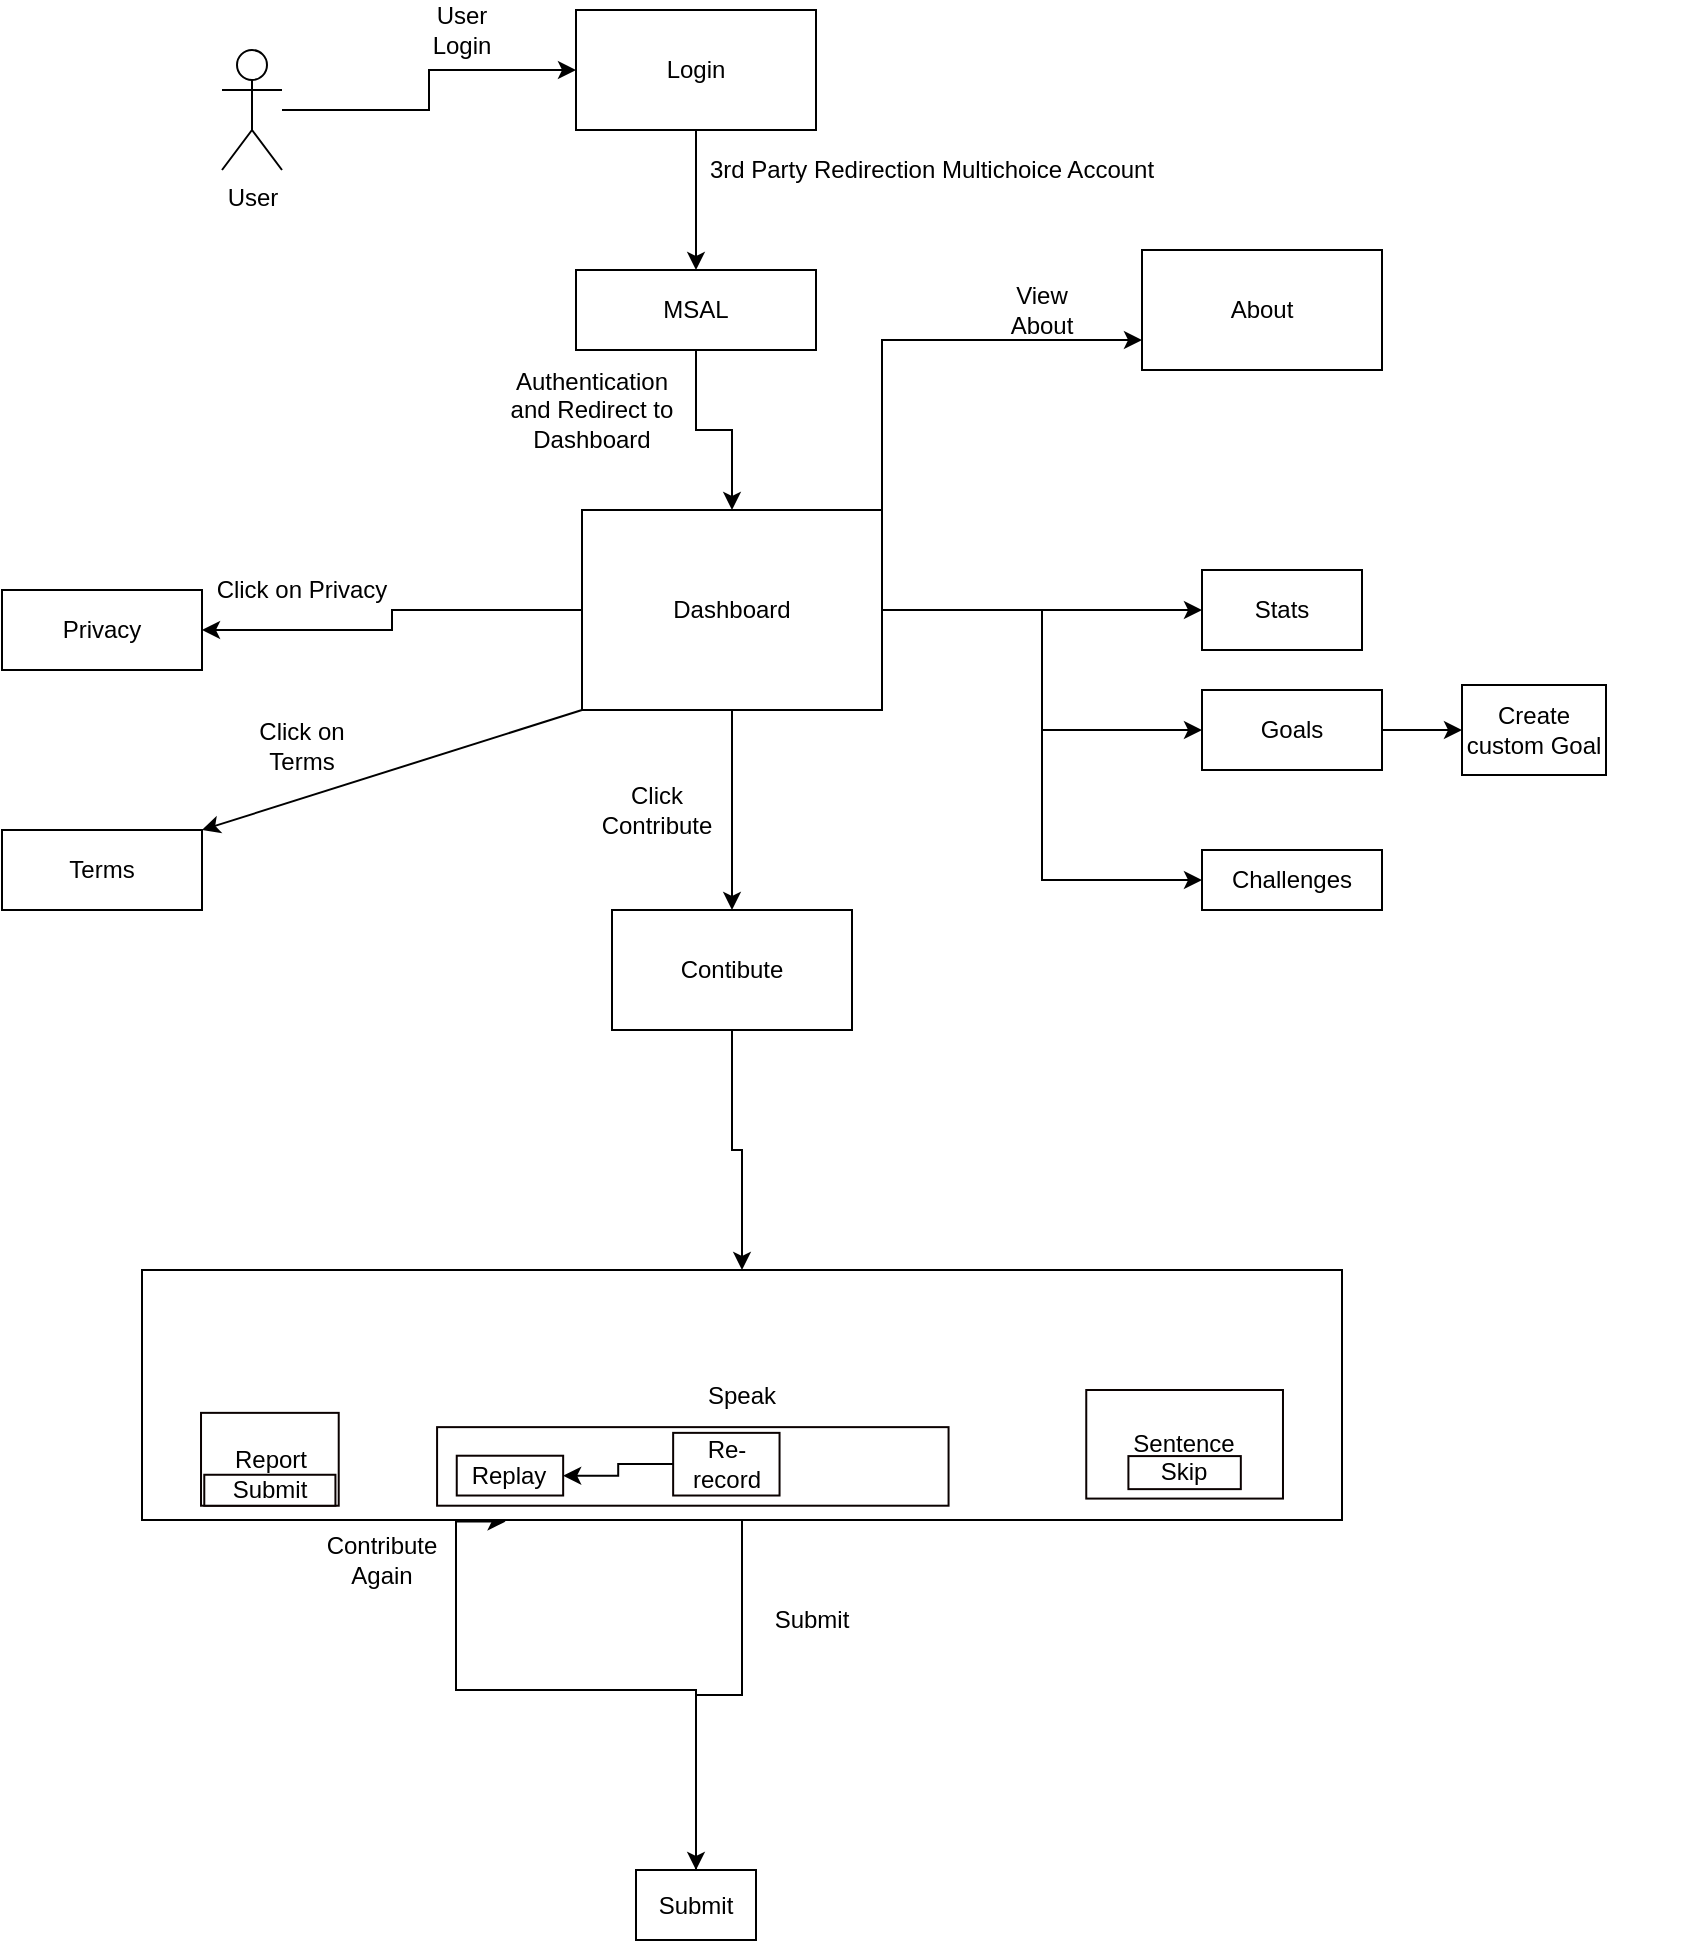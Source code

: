 <mxfile version="14.8.4" type="github">
  <diagram id="1C3v_rqTRUMrfjCUar3W" name="Page-1">
    <mxGraphModel dx="862" dy="484" grid="1" gridSize="10" guides="1" tooltips="1" connect="1" arrows="1" fold="1" page="1" pageScale="1" pageWidth="827" pageHeight="1169" math="0" shadow="0">
      <root>
        <mxCell id="0" />
        <mxCell id="1" parent="0" />
        <mxCell id="AJhkP5xOxFigWnNMQcIU-4" style="edgeStyle=orthogonalEdgeStyle;rounded=0;orthogonalLoop=1;jettySize=auto;html=1;entryX=0.5;entryY=0;entryDx=0;entryDy=0;" edge="1" parent="1" source="AJhkP5xOxFigWnNMQcIU-3" target="AJhkP5xOxFigWnNMQcIU-6">
          <mxGeometry relative="1" as="geometry">
            <mxPoint x="430" y="180" as="targetPoint" />
            <Array as="points" />
          </mxGeometry>
        </mxCell>
        <mxCell id="AJhkP5xOxFigWnNMQcIU-3" value="Login" style="rounded=0;whiteSpace=wrap;html=1;" vertex="1" parent="1">
          <mxGeometry x="297" y="30" width="120" height="60" as="geometry" />
        </mxCell>
        <mxCell id="AJhkP5xOxFigWnNMQcIU-12" style="edgeStyle=orthogonalEdgeStyle;rounded=0;orthogonalLoop=1;jettySize=auto;html=1;exitX=1;exitY=0.5;exitDx=0;exitDy=0;entryX=0;entryY=0.5;entryDx=0;entryDy=0;" edge="1" parent="1" source="AJhkP5xOxFigWnNMQcIU-5" target="AJhkP5xOxFigWnNMQcIU-10">
          <mxGeometry relative="1" as="geometry" />
        </mxCell>
        <mxCell id="AJhkP5xOxFigWnNMQcIU-15" style="edgeStyle=orthogonalEdgeStyle;rounded=0;orthogonalLoop=1;jettySize=auto;html=1;exitX=1;exitY=0.5;exitDx=0;exitDy=0;entryX=0;entryY=0.5;entryDx=0;entryDy=0;" edge="1" parent="1" source="AJhkP5xOxFigWnNMQcIU-5" target="AJhkP5xOxFigWnNMQcIU-14">
          <mxGeometry relative="1" as="geometry" />
        </mxCell>
        <mxCell id="AJhkP5xOxFigWnNMQcIU-30" style="edgeStyle=orthogonalEdgeStyle;rounded=0;orthogonalLoop=1;jettySize=auto;html=1;entryX=1;entryY=0.5;entryDx=0;entryDy=0;" edge="1" parent="1" source="AJhkP5xOxFigWnNMQcIU-5" target="AJhkP5xOxFigWnNMQcIU-31">
          <mxGeometry relative="1" as="geometry">
            <mxPoint x="180" y="330" as="targetPoint" />
          </mxGeometry>
        </mxCell>
        <mxCell id="AJhkP5xOxFigWnNMQcIU-39" style="edgeStyle=orthogonalEdgeStyle;rounded=0;orthogonalLoop=1;jettySize=auto;html=1;entryX=0.5;entryY=0;entryDx=0;entryDy=0;" edge="1" parent="1" source="AJhkP5xOxFigWnNMQcIU-5" target="AJhkP5xOxFigWnNMQcIU-38">
          <mxGeometry relative="1" as="geometry" />
        </mxCell>
        <mxCell id="AJhkP5xOxFigWnNMQcIU-99" style="edgeStyle=orthogonalEdgeStyle;rounded=0;orthogonalLoop=1;jettySize=auto;html=1;exitX=1;exitY=0;exitDx=0;exitDy=0;entryX=0;entryY=0.75;entryDx=0;entryDy=0;" edge="1" parent="1" source="AJhkP5xOxFigWnNMQcIU-5" target="AJhkP5xOxFigWnNMQcIU-24">
          <mxGeometry relative="1" as="geometry" />
        </mxCell>
        <mxCell id="AJhkP5xOxFigWnNMQcIU-100" style="edgeStyle=orthogonalEdgeStyle;rounded=0;orthogonalLoop=1;jettySize=auto;html=1;entryX=0;entryY=0.5;entryDx=0;entryDy=0;" edge="1" parent="1" source="AJhkP5xOxFigWnNMQcIU-5" target="AJhkP5xOxFigWnNMQcIU-20">
          <mxGeometry relative="1" as="geometry" />
        </mxCell>
        <mxCell id="AJhkP5xOxFigWnNMQcIU-5" value="Dashboard" style="rounded=0;whiteSpace=wrap;html=1;" vertex="1" parent="1">
          <mxGeometry x="300" y="280" width="150" height="100" as="geometry" />
        </mxCell>
        <mxCell id="AJhkP5xOxFigWnNMQcIU-43" style="edgeStyle=orthogonalEdgeStyle;rounded=0;orthogonalLoop=1;jettySize=auto;html=1;entryX=0.5;entryY=0;entryDx=0;entryDy=0;" edge="1" parent="1" source="AJhkP5xOxFigWnNMQcIU-6" target="AJhkP5xOxFigWnNMQcIU-5">
          <mxGeometry relative="1" as="geometry">
            <mxPoint x="430" y="160" as="targetPoint" />
          </mxGeometry>
        </mxCell>
        <mxCell id="AJhkP5xOxFigWnNMQcIU-6" value="MSAL" style="rounded=0;whiteSpace=wrap;html=1;" vertex="1" parent="1">
          <mxGeometry x="297" y="160" width="120" height="40" as="geometry" />
        </mxCell>
        <mxCell id="AJhkP5xOxFigWnNMQcIU-27" style="edgeStyle=orthogonalEdgeStyle;rounded=0;orthogonalLoop=1;jettySize=auto;html=1;" edge="1" parent="1" source="AJhkP5xOxFigWnNMQcIU-23" target="AJhkP5xOxFigWnNMQcIU-28">
          <mxGeometry relative="1" as="geometry">
            <mxPoint x="280" y="490" as="targetPoint" />
          </mxGeometry>
        </mxCell>
        <mxCell id="AJhkP5xOxFigWnNMQcIU-24" value="About" style="rounded=0;whiteSpace=wrap;html=1;" vertex="1" parent="1">
          <mxGeometry x="580" y="150" width="120" height="60" as="geometry" />
        </mxCell>
        <mxCell id="AJhkP5xOxFigWnNMQcIU-54" style="edgeStyle=orthogonalEdgeStyle;rounded=0;orthogonalLoop=1;jettySize=auto;html=1;entryX=0.303;entryY=1.006;entryDx=0;entryDy=0;entryPerimeter=0;" edge="1" parent="1" source="AJhkP5xOxFigWnNMQcIU-28" target="AJhkP5xOxFigWnNMQcIU-23">
          <mxGeometry relative="1" as="geometry">
            <Array as="points">
              <mxPoint x="357" y="870" />
              <mxPoint x="237" y="870" />
              <mxPoint x="237" y="786" />
            </Array>
          </mxGeometry>
        </mxCell>
        <mxCell id="AJhkP5xOxFigWnNMQcIU-28" value="Submit" style="rounded=0;whiteSpace=wrap;html=1;" vertex="1" parent="1">
          <mxGeometry x="327" y="960" width="60" height="35" as="geometry" />
        </mxCell>
        <mxCell id="AJhkP5xOxFigWnNMQcIU-31" value="Privacy" style="rounded=0;whiteSpace=wrap;html=1;" vertex="1" parent="1">
          <mxGeometry x="10" y="320" width="100" height="40" as="geometry" />
        </mxCell>
        <mxCell id="AJhkP5xOxFigWnNMQcIU-36" value="Terms" style="rounded=0;whiteSpace=wrap;html=1;" vertex="1" parent="1">
          <mxGeometry x="10" y="440" width="100" height="40" as="geometry" />
        </mxCell>
        <mxCell id="AJhkP5xOxFigWnNMQcIU-37" value="" style="endArrow=classic;html=1;exitX=0;exitY=1;exitDx=0;exitDy=0;entryX=1;entryY=0;entryDx=0;entryDy=0;" edge="1" parent="1" source="AJhkP5xOxFigWnNMQcIU-5" target="AJhkP5xOxFigWnNMQcIU-36">
          <mxGeometry width="50" height="50" relative="1" as="geometry">
            <mxPoint x="270" y="430" as="sourcePoint" />
            <mxPoint x="140" y="420" as="targetPoint" />
          </mxGeometry>
        </mxCell>
        <mxCell id="AJhkP5xOxFigWnNMQcIU-40" style="edgeStyle=orthogonalEdgeStyle;rounded=0;orthogonalLoop=1;jettySize=auto;html=1;exitX=0.5;exitY=1;exitDx=0;exitDy=0;entryX=0.5;entryY=0;entryDx=0;entryDy=0;" edge="1" parent="1" source="AJhkP5xOxFigWnNMQcIU-38" target="AJhkP5xOxFigWnNMQcIU-23">
          <mxGeometry relative="1" as="geometry" />
        </mxCell>
        <mxCell id="AJhkP5xOxFigWnNMQcIU-38" value="Contibute" style="rounded=0;whiteSpace=wrap;html=1;" vertex="1" parent="1">
          <mxGeometry x="315" y="480" width="120" height="60" as="geometry" />
        </mxCell>
        <mxCell id="AJhkP5xOxFigWnNMQcIU-50" style="edgeStyle=orthogonalEdgeStyle;rounded=0;orthogonalLoop=1;jettySize=auto;html=1;entryX=0;entryY=0.5;entryDx=0;entryDy=0;" edge="1" parent="1" source="AJhkP5xOxFigWnNMQcIU-49" target="AJhkP5xOxFigWnNMQcIU-3">
          <mxGeometry relative="1" as="geometry" />
        </mxCell>
        <mxCell id="AJhkP5xOxFigWnNMQcIU-49" value="User" style="shape=umlActor;verticalLabelPosition=bottom;verticalAlign=top;html=1;outlineConnect=0;" vertex="1" parent="1">
          <mxGeometry x="120" y="50" width="30" height="60" as="geometry" />
        </mxCell>
        <mxCell id="AJhkP5xOxFigWnNMQcIU-55" value="User Login" style="text;html=1;strokeColor=none;fillColor=none;align=center;verticalAlign=middle;whiteSpace=wrap;rounded=0;" vertex="1" parent="1">
          <mxGeometry x="220" y="30" width="40" height="20" as="geometry" />
        </mxCell>
        <mxCell id="AJhkP5xOxFigWnNMQcIU-56" value="3rd Party Redirection Multichoice Account" style="text;html=1;strokeColor=none;fillColor=none;align=center;verticalAlign=middle;whiteSpace=wrap;rounded=0;" vertex="1" parent="1">
          <mxGeometry x="350" y="100" width="250" height="20" as="geometry" />
        </mxCell>
        <mxCell id="AJhkP5xOxFigWnNMQcIU-57" value="Authentication and Redirect to Dashboard" style="text;html=1;strokeColor=none;fillColor=none;align=center;verticalAlign=middle;whiteSpace=wrap;rounded=0;" vertex="1" parent="1">
          <mxGeometry x="260" y="210" width="90" height="40" as="geometry" />
        </mxCell>
        <mxCell id="AJhkP5xOxFigWnNMQcIU-86" value="" style="group" vertex="1" connectable="0" parent="1">
          <mxGeometry x="80" y="660" width="600" height="125" as="geometry" />
        </mxCell>
        <mxCell id="AJhkP5xOxFigWnNMQcIU-23" value="Speak" style="rounded=0;whiteSpace=wrap;html=1;" vertex="1" parent="AJhkP5xOxFigWnNMQcIU-86">
          <mxGeometry width="600" height="125" as="geometry" />
        </mxCell>
        <mxCell id="AJhkP5xOxFigWnNMQcIU-77" value="" style="group" vertex="1" connectable="0" parent="AJhkP5xOxFigWnNMQcIU-86">
          <mxGeometry x="472.13" y="60" width="98.36" height="54.29" as="geometry" />
        </mxCell>
        <mxCell id="AJhkP5xOxFigWnNMQcIU-70" value="Sentence" style="rounded=0;whiteSpace=wrap;html=1;strokeColor=#0A0100;" vertex="1" parent="AJhkP5xOxFigWnNMQcIU-77">
          <mxGeometry width="98.36" height="54.29" as="geometry" />
        </mxCell>
        <mxCell id="AJhkP5xOxFigWnNMQcIU-72" value="Skip" style="rounded=0;whiteSpace=wrap;html=1;strokeColor=#0A0100;" vertex="1" parent="AJhkP5xOxFigWnNMQcIU-77">
          <mxGeometry x="21.077" y="33.046" width="56.206" height="16.523" as="geometry" />
        </mxCell>
        <mxCell id="AJhkP5xOxFigWnNMQcIU-82" value="" style="group" vertex="1" connectable="0" parent="AJhkP5xOxFigWnNMQcIU-86">
          <mxGeometry x="88.525" y="71.429" width="88.525" height="46.429" as="geometry" />
        </mxCell>
        <mxCell id="AJhkP5xOxFigWnNMQcIU-76" value="" style="group" vertex="1" connectable="0" parent="AJhkP5xOxFigWnNMQcIU-86">
          <mxGeometry x="236.066" y="71.429" width="167.213" height="46.429" as="geometry" />
        </mxCell>
        <mxCell id="AJhkP5xOxFigWnNMQcIU-73" value="" style="rounded=0;whiteSpace=wrap;html=1;strokeColor=#0A0100;" vertex="1" parent="AJhkP5xOxFigWnNMQcIU-76">
          <mxGeometry x="-88.525" y="7.143" width="255.738" height="39.286" as="geometry" />
        </mxCell>
        <mxCell id="AJhkP5xOxFigWnNMQcIU-75" value="Re-record" style="rounded=0;whiteSpace=wrap;html=1;strokeColor=#0A0100;" vertex="1" parent="AJhkP5xOxFigWnNMQcIU-76">
          <mxGeometry x="29.51" y="10" width="53.2" height="31.33" as="geometry" />
        </mxCell>
        <mxCell id="AJhkP5xOxFigWnNMQcIU-78" value="Report" style="rounded=0;whiteSpace=wrap;html=1;strokeColor=#0A0100;" vertex="1" parent="AJhkP5xOxFigWnNMQcIU-86">
          <mxGeometry x="29.508" y="71.429" width="68.852" height="46.429" as="geometry" />
        </mxCell>
        <mxCell id="AJhkP5xOxFigWnNMQcIU-79" value="Submit" style="rounded=0;whiteSpace=wrap;html=1;strokeColor=#0A0100;" vertex="1" parent="AJhkP5xOxFigWnNMQcIU-86">
          <mxGeometry x="31.141" y="102.379" width="65.577" height="15.479" as="geometry" />
        </mxCell>
        <mxCell id="AJhkP5xOxFigWnNMQcIU-74" value="Replay" style="rounded=0;whiteSpace=wrap;html=1;strokeColor=#0A0100;" vertex="1" parent="AJhkP5xOxFigWnNMQcIU-86">
          <mxGeometry x="157.375" y="92.858" width="53.204" height="19.898" as="geometry" />
        </mxCell>
        <mxCell id="AJhkP5xOxFigWnNMQcIU-107" value="" style="edgeStyle=orthogonalEdgeStyle;rounded=0;orthogonalLoop=1;jettySize=auto;html=1;" edge="1" parent="AJhkP5xOxFigWnNMQcIU-86" source="AJhkP5xOxFigWnNMQcIU-75" target="AJhkP5xOxFigWnNMQcIU-74">
          <mxGeometry relative="1" as="geometry" />
        </mxCell>
        <mxCell id="AJhkP5xOxFigWnNMQcIU-87" value="Contribute Again" style="text;html=1;strokeColor=none;fillColor=none;align=center;verticalAlign=middle;whiteSpace=wrap;rounded=0;" vertex="1" parent="1">
          <mxGeometry x="160" y="780" width="80" height="50" as="geometry" />
        </mxCell>
        <mxCell id="AJhkP5xOxFigWnNMQcIU-88" value="Submit" style="text;html=1;strokeColor=none;fillColor=none;align=center;verticalAlign=middle;whiteSpace=wrap;rounded=0;" vertex="1" parent="1">
          <mxGeometry x="375" y="810" width="80" height="50" as="geometry" />
        </mxCell>
        <mxCell id="AJhkP5xOxFigWnNMQcIU-91" value="View About" style="text;html=1;strokeColor=none;fillColor=none;align=center;verticalAlign=middle;whiteSpace=wrap;rounded=0;" vertex="1" parent="1">
          <mxGeometry x="510" y="170" width="40" height="20" as="geometry" />
        </mxCell>
        <mxCell id="AJhkP5xOxFigWnNMQcIU-92" value="Click on Privacy" style="text;html=1;strokeColor=none;fillColor=none;align=center;verticalAlign=middle;whiteSpace=wrap;rounded=0;" vertex="1" parent="1">
          <mxGeometry x="115" y="300" width="90" height="40" as="geometry" />
        </mxCell>
        <mxCell id="AJhkP5xOxFigWnNMQcIU-95" value="Click Contribute" style="text;html=1;strokeColor=none;fillColor=none;align=center;verticalAlign=middle;whiteSpace=wrap;rounded=0;" vertex="1" parent="1">
          <mxGeometry x="300" y="410" width="75" height="40" as="geometry" />
        </mxCell>
        <mxCell id="AJhkP5xOxFigWnNMQcIU-97" value="" style="group" vertex="1" connectable="0" parent="1">
          <mxGeometry x="610" y="300" width="252" height="210" as="geometry" />
        </mxCell>
        <mxCell id="AJhkP5xOxFigWnNMQcIU-17" value="Create custom Goal" style="rounded=0;whiteSpace=wrap;html=1;" vertex="1" parent="AJhkP5xOxFigWnNMQcIU-97">
          <mxGeometry x="130" y="67.5" width="72" height="45" as="geometry" />
        </mxCell>
        <mxCell id="AJhkP5xOxFigWnNMQcIU-96" value="" style="group" vertex="1" connectable="0" parent="AJhkP5xOxFigWnNMQcIU-97">
          <mxGeometry width="120" height="210" as="geometry" />
        </mxCell>
        <mxCell id="AJhkP5xOxFigWnNMQcIU-10" value="Goals" style="rounded=0;whiteSpace=wrap;html=1;" vertex="1" parent="AJhkP5xOxFigWnNMQcIU-96">
          <mxGeometry y="70" width="90" height="40" as="geometry" />
        </mxCell>
        <mxCell id="AJhkP5xOxFigWnNMQcIU-14" value="Challenges" style="rounded=0;whiteSpace=wrap;html=1;" vertex="1" parent="AJhkP5xOxFigWnNMQcIU-96">
          <mxGeometry y="150" width="90" height="30" as="geometry" />
        </mxCell>
        <mxCell id="AJhkP5xOxFigWnNMQcIU-20" value="Stats" style="rounded=0;whiteSpace=wrap;html=1;" vertex="1" parent="AJhkP5xOxFigWnNMQcIU-96">
          <mxGeometry y="10" width="80" height="40" as="geometry" />
        </mxCell>
        <mxCell id="AJhkP5xOxFigWnNMQcIU-16" style="edgeStyle=orthogonalEdgeStyle;rounded=0;orthogonalLoop=1;jettySize=auto;html=1;" edge="1" parent="AJhkP5xOxFigWnNMQcIU-97" source="AJhkP5xOxFigWnNMQcIU-10" target="AJhkP5xOxFigWnNMQcIU-17">
          <mxGeometry relative="1" as="geometry">
            <mxPoint x="640" y="340" as="targetPoint" />
          </mxGeometry>
        </mxCell>
        <mxCell id="AJhkP5xOxFigWnNMQcIU-102" value="Click on Terms" style="text;html=1;strokeColor=none;fillColor=none;align=center;verticalAlign=middle;whiteSpace=wrap;rounded=0;" vertex="1" parent="1">
          <mxGeometry x="130" y="380" width="60" height="35" as="geometry" />
        </mxCell>
      </root>
    </mxGraphModel>
  </diagram>
</mxfile>
